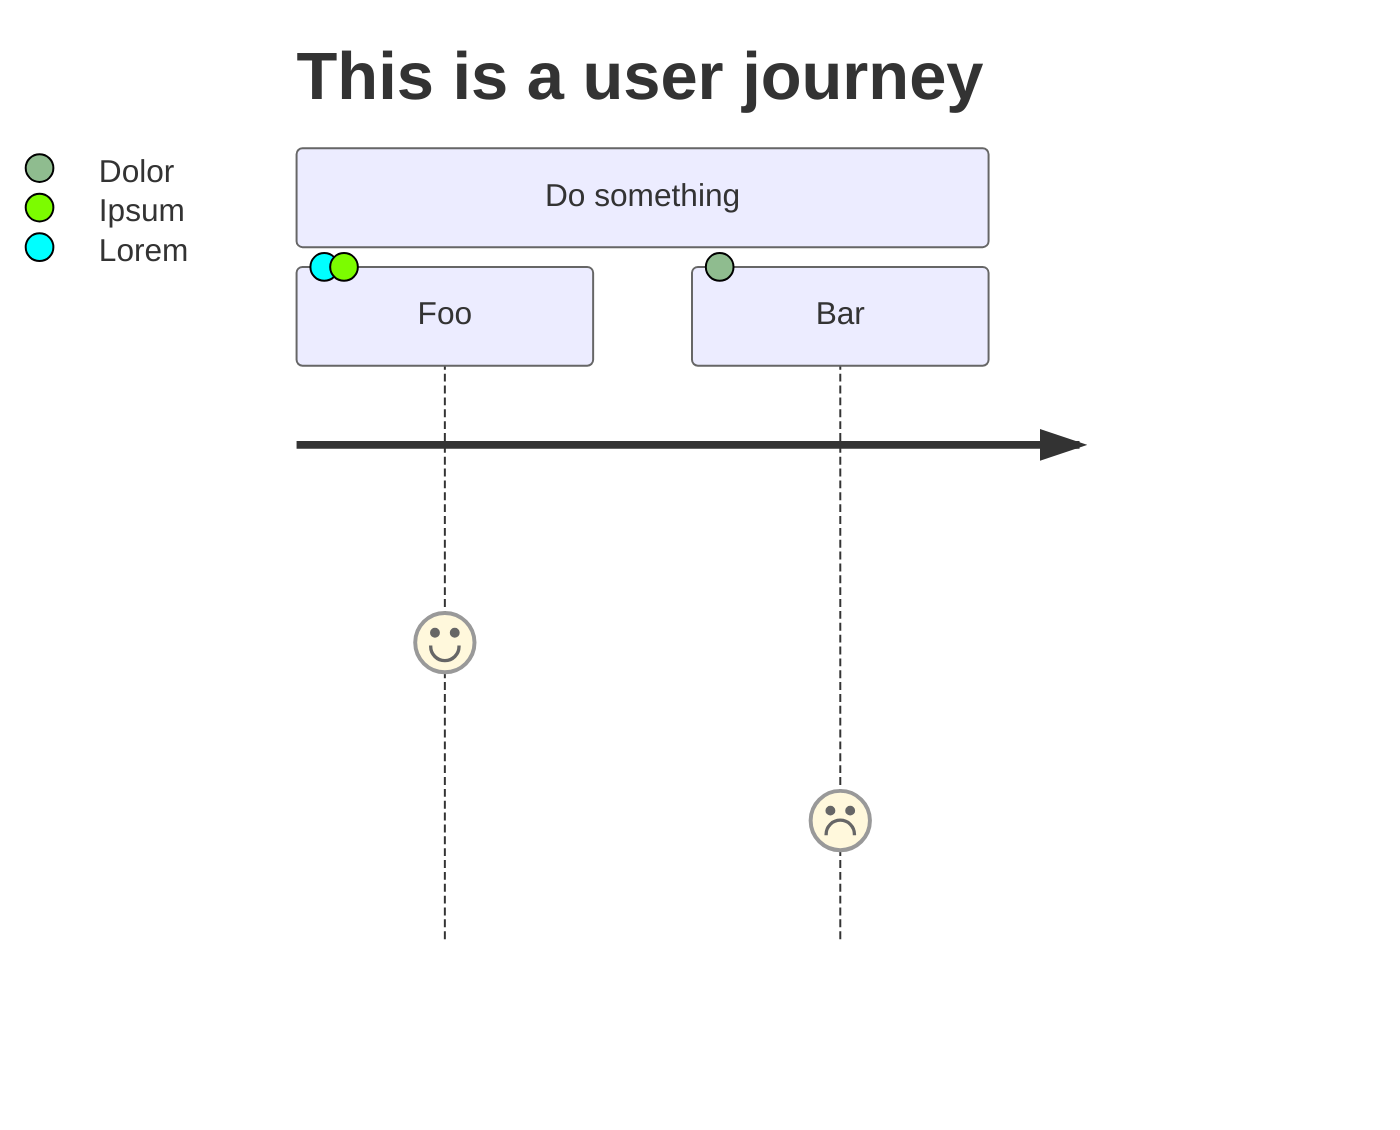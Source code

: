 journey
  title This is a user journey
  section Do something
    Foo: 5: Lorem, Ipsum
    Bar: 2: Dolor